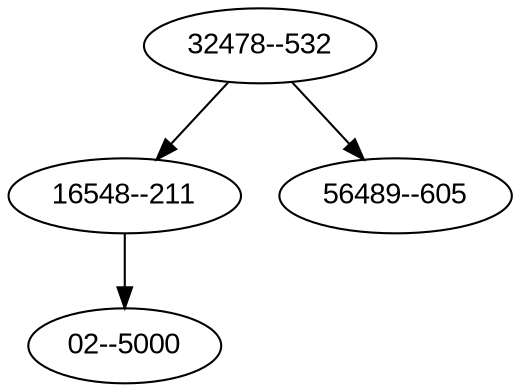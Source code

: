 digraph G{
node [fontname="Arial"];
32478[label= "32478--532"];
16548[label= "16548--211"];
32478->16548;32478[label= "32478--532"];
16548[label= "16548--211"];
02[label= "02--5000"];
16548->02;32478[label= "32478--532"];
56489[label= "56489--605"];
32478->56489;}